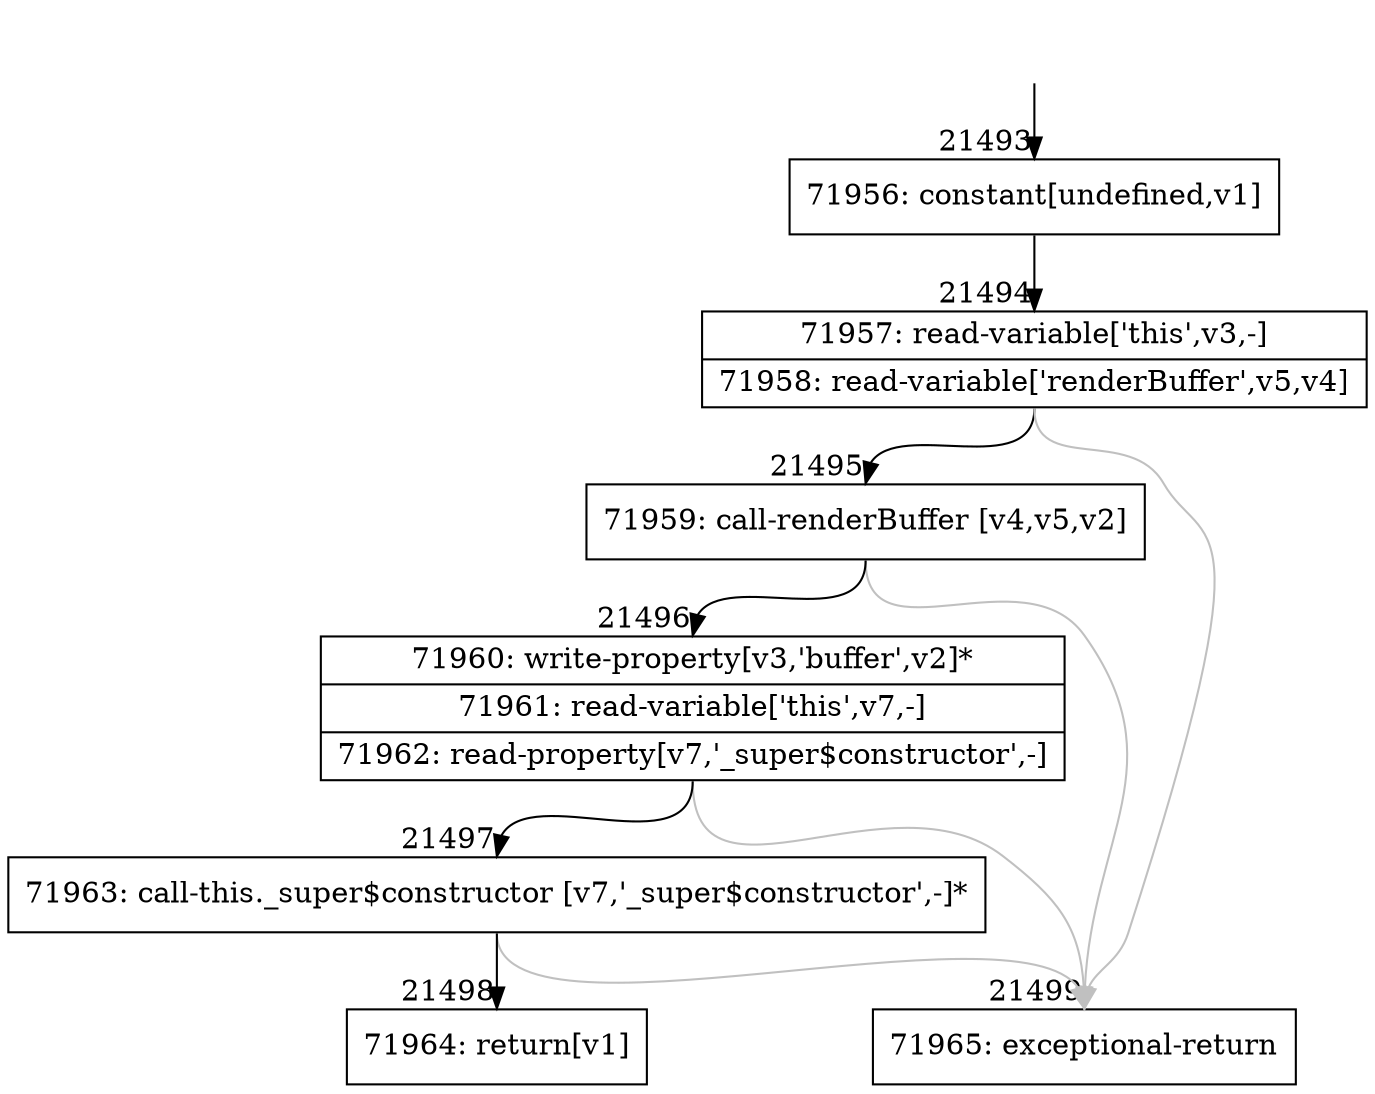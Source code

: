 digraph {
rankdir="TD"
BB_entry1877[shape=none,label=""];
BB_entry1877 -> BB21493 [tailport=s, headport=n, headlabel="    21493"]
BB21493 [shape=record label="{71956: constant[undefined,v1]}" ] 
BB21493 -> BB21494 [tailport=s, headport=n, headlabel="      21494"]
BB21494 [shape=record label="{71957: read-variable['this',v3,-]|71958: read-variable['renderBuffer',v5,v4]}" ] 
BB21494 -> BB21495 [tailport=s, headport=n, headlabel="      21495"]
BB21494 -> BB21499 [tailport=s, headport=n, color=gray, headlabel="      21499"]
BB21495 [shape=record label="{71959: call-renderBuffer [v4,v5,v2]}" ] 
BB21495 -> BB21496 [tailport=s, headport=n, headlabel="      21496"]
BB21495 -> BB21499 [tailport=s, headport=n, color=gray]
BB21496 [shape=record label="{71960: write-property[v3,'buffer',v2]*|71961: read-variable['this',v7,-]|71962: read-property[v7,'_super$constructor',-]}" ] 
BB21496 -> BB21497 [tailport=s, headport=n, headlabel="      21497"]
BB21496 -> BB21499 [tailport=s, headport=n, color=gray]
BB21497 [shape=record label="{71963: call-this._super$constructor [v7,'_super$constructor',-]*}" ] 
BB21497 -> BB21498 [tailport=s, headport=n, headlabel="      21498"]
BB21497 -> BB21499 [tailport=s, headport=n, color=gray]
BB21498 [shape=record label="{71964: return[v1]}" ] 
BB21499 [shape=record label="{71965: exceptional-return}" ] 
//#$~ 40319
}
